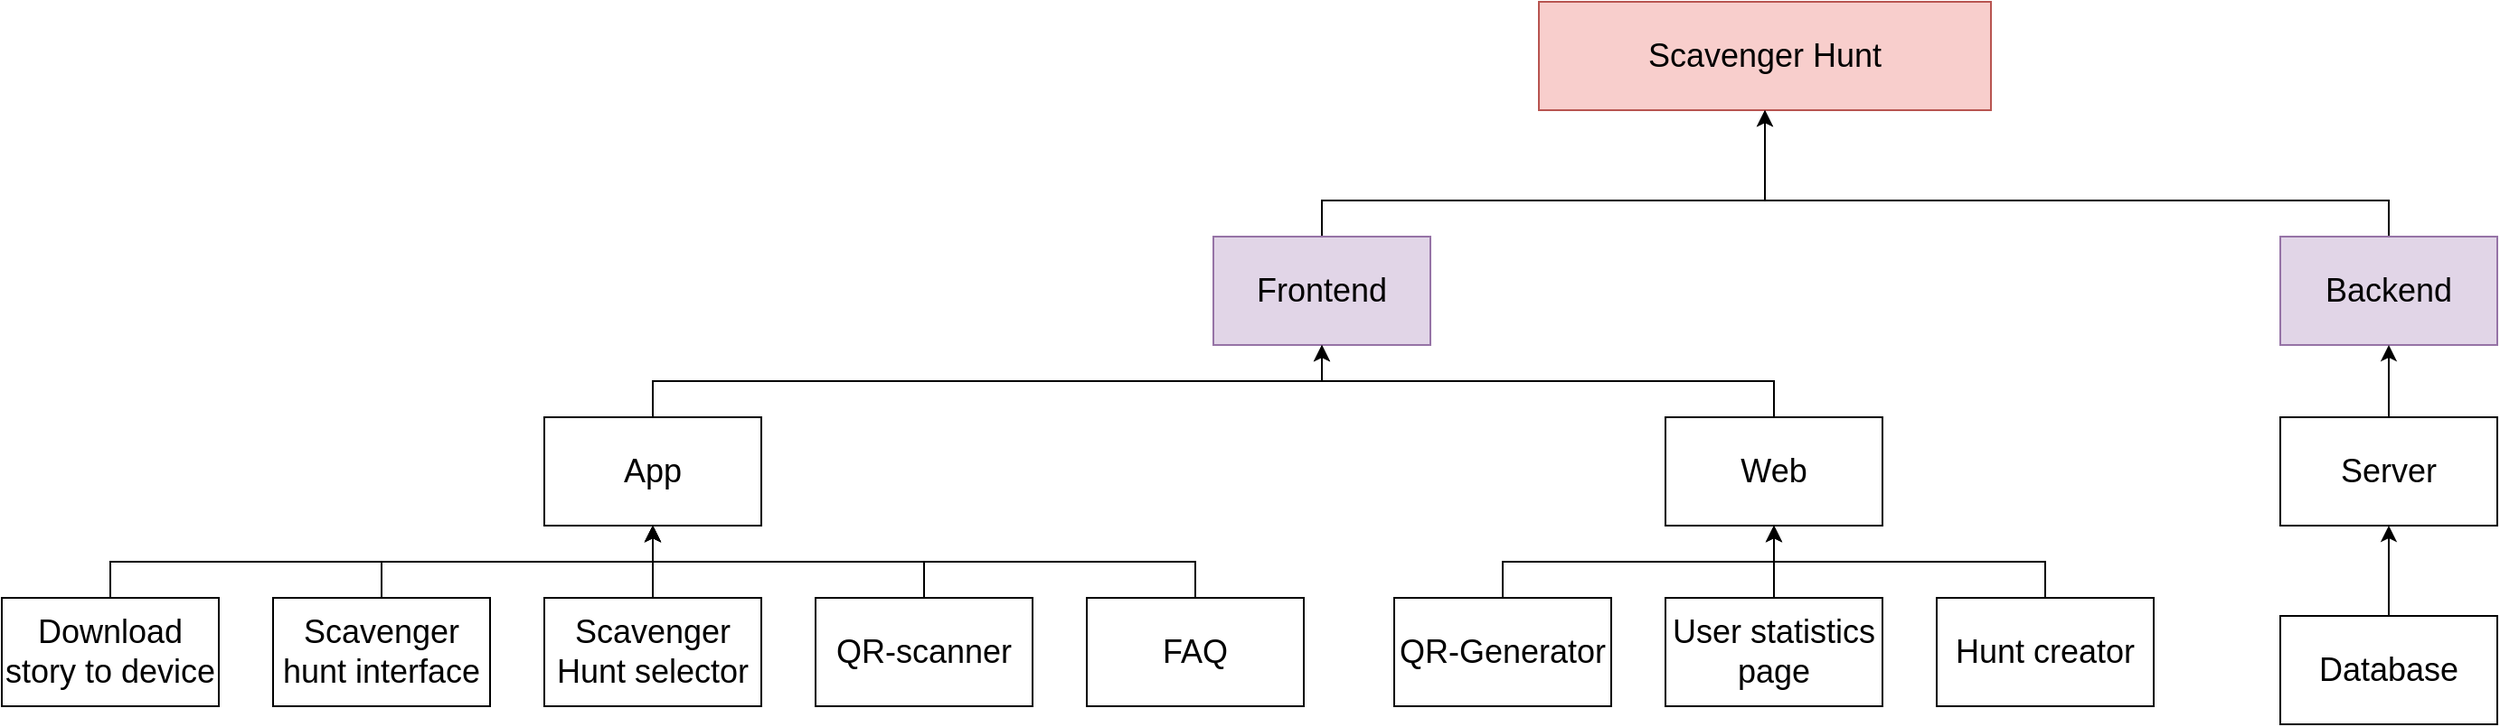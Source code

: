 <mxfile version="13.10.8" type="device"><diagram id="e2gPBA9pf5CNbDQp8Yqg" name="Page-1"><mxGraphModel dx="2523" dy="912" grid="1" gridSize="10" guides="1" tooltips="1" connect="1" arrows="1" fold="1" page="1" pageScale="1" pageWidth="850" pageHeight="1100" math="0" shadow="0"><root><mxCell id="0"/><mxCell id="1" parent="0"/><mxCell id="RyW8QbhUu02K-kvSrOff-1" value="Scavenger Hunt" style="rounded=0;whiteSpace=wrap;html=1;fontSize=18;fillColor=#f8cecc;strokeColor=#b85450;" parent="1" vertex="1"><mxGeometry x="220" y="120" width="250" height="60" as="geometry"/></mxCell><mxCell id="RyW8QbhUu02K-kvSrOff-28" style="edgeStyle=orthogonalEdgeStyle;rounded=0;orthogonalLoop=1;jettySize=auto;html=1;entryX=0.5;entryY=1;entryDx=0;entryDy=0;fontSize=18;" parent="1" source="RyW8QbhUu02K-kvSrOff-2" target="RyW8QbhUu02K-kvSrOff-1" edge="1"><mxGeometry relative="1" as="geometry"><Array as="points"><mxPoint x="100" y="230"/><mxPoint x="345" y="230"/></Array></mxGeometry></mxCell><mxCell id="RyW8QbhUu02K-kvSrOff-2" value="Frontend" style="rounded=0;whiteSpace=wrap;html=1;fontSize=18;fillColor=#e1d5e7;strokeColor=#9673a6;" parent="1" vertex="1"><mxGeometry x="40" y="250" width="120" height="60" as="geometry"/></mxCell><mxCell id="_j6RPlkI33Gx4OMPgkOr-5" style="edgeStyle=orthogonalEdgeStyle;rounded=0;orthogonalLoop=1;jettySize=auto;html=1;fontSize=18;" edge="1" parent="1" source="RyW8QbhUu02K-kvSrOff-3" target="RyW8QbhUu02K-kvSrOff-1"><mxGeometry relative="1" as="geometry"><Array as="points"><mxPoint x="690" y="230"/><mxPoint x="345" y="230"/></Array></mxGeometry></mxCell><mxCell id="RyW8QbhUu02K-kvSrOff-3" value="&lt;div&gt;Backend&lt;/div&gt;" style="rounded=0;whiteSpace=wrap;html=1;fontSize=18;fillColor=#e1d5e7;strokeColor=#9673a6;" parent="1" vertex="1"><mxGeometry x="630" y="250" width="120" height="60" as="geometry"/></mxCell><mxCell id="_j6RPlkI33Gx4OMPgkOr-9" style="edgeStyle=orthogonalEdgeStyle;rounded=0;orthogonalLoop=1;jettySize=auto;html=1;fontSize=18;" edge="1" parent="1" source="RyW8QbhUu02K-kvSrOff-6" target="RyW8QbhUu02K-kvSrOff-9"><mxGeometry relative="1" as="geometry"/></mxCell><mxCell id="RyW8QbhUu02K-kvSrOff-6" value="Scavenger Hunt selector" style="rounded=0;whiteSpace=wrap;html=1;fontSize=18;" parent="1" vertex="1"><mxGeometry x="-330" y="450" width="120" height="60" as="geometry"/></mxCell><mxCell id="_j6RPlkI33Gx4OMPgkOr-13" style="edgeStyle=orthogonalEdgeStyle;rounded=0;orthogonalLoop=1;jettySize=auto;html=1;entryX=0.5;entryY=1;entryDx=0;entryDy=0;fontSize=18;" edge="1" parent="1" source="RyW8QbhUu02K-kvSrOff-7" target="RyW8QbhUu02K-kvSrOff-9"><mxGeometry relative="1" as="geometry"><Array as="points"><mxPoint x="-120" y="430"/><mxPoint x="-270" y="430"/></Array></mxGeometry></mxCell><mxCell id="RyW8QbhUu02K-kvSrOff-7" value="QR-scanner" style="rounded=0;whiteSpace=wrap;html=1;fontSize=18;" parent="1" vertex="1"><mxGeometry x="-180" y="450" width="120" height="60" as="geometry"/></mxCell><mxCell id="_j6RPlkI33Gx4OMPgkOr-14" style="edgeStyle=orthogonalEdgeStyle;rounded=0;orthogonalLoop=1;jettySize=auto;html=1;fontSize=18;" edge="1" parent="1" source="RyW8QbhUu02K-kvSrOff-8" target="RyW8QbhUu02K-kvSrOff-9"><mxGeometry relative="1" as="geometry"><Array as="points"><mxPoint x="30" y="430"/><mxPoint x="-270" y="430"/></Array></mxGeometry></mxCell><mxCell id="RyW8QbhUu02K-kvSrOff-8" value="FAQ" style="rounded=0;whiteSpace=wrap;html=1;fontSize=18;" parent="1" vertex="1"><mxGeometry x="-30" y="450" width="120" height="60" as="geometry"/></mxCell><mxCell id="RyW8QbhUu02K-kvSrOff-11" style="edgeStyle=orthogonalEdgeStyle;rounded=0;orthogonalLoop=1;jettySize=auto;html=1;fontSize=18;" parent="1" source="RyW8QbhUu02K-kvSrOff-9" target="RyW8QbhUu02K-kvSrOff-2" edge="1"><mxGeometry relative="1" as="geometry"><mxPoint x="-90" y="310" as="targetPoint"/><Array as="points"><mxPoint x="-270" y="330"/><mxPoint x="100" y="330"/></Array></mxGeometry></mxCell><mxCell id="RyW8QbhUu02K-kvSrOff-9" value="App" style="rounded=0;whiteSpace=wrap;html=1;fontSize=18;" parent="1" vertex="1"><mxGeometry x="-330" y="350" width="120" height="60" as="geometry"/></mxCell><mxCell id="RyW8QbhUu02K-kvSrOff-14" style="edgeStyle=orthogonalEdgeStyle;rounded=0;orthogonalLoop=1;jettySize=auto;html=1;entryX=0.5;entryY=1;entryDx=0;entryDy=0;fontSize=18;" parent="1" source="RyW8QbhUu02K-kvSrOff-10" target="RyW8QbhUu02K-kvSrOff-2" edge="1"><mxGeometry relative="1" as="geometry"><Array as="points"><mxPoint x="350" y="330"/><mxPoint x="100" y="330"/></Array></mxGeometry></mxCell><mxCell id="RyW8QbhUu02K-kvSrOff-10" value="Web" style="rounded=0;whiteSpace=wrap;html=1;fontSize=18;" parent="1" vertex="1"><mxGeometry x="290" y="350" width="120" height="60" as="geometry"/></mxCell><mxCell id="_j6RPlkI33Gx4OMPgkOr-8" style="edgeStyle=orthogonalEdgeStyle;rounded=0;orthogonalLoop=1;jettySize=auto;html=1;fontSize=18;" edge="1" parent="1" source="RyW8QbhUu02K-kvSrOff-12" target="RyW8QbhUu02K-kvSrOff-10"><mxGeometry relative="1" as="geometry"><Array as="points"><mxPoint x="500" y="430"/><mxPoint x="350" y="430"/></Array></mxGeometry></mxCell><mxCell id="RyW8QbhUu02K-kvSrOff-12" value="Hunt creator" style="rounded=0;whiteSpace=wrap;html=1;fontSize=18;" parent="1" vertex="1"><mxGeometry x="440" y="450" width="120" height="60" as="geometry"/></mxCell><mxCell id="_j6RPlkI33Gx4OMPgkOr-6" style="edgeStyle=orthogonalEdgeStyle;rounded=0;orthogonalLoop=1;jettySize=auto;html=1;fontSize=18;" edge="1" parent="1" source="RyW8QbhUu02K-kvSrOff-13" target="RyW8QbhUu02K-kvSrOff-10"><mxGeometry relative="1" as="geometry"/></mxCell><mxCell id="RyW8QbhUu02K-kvSrOff-13" value="User statistics page" style="rounded=0;whiteSpace=wrap;html=1;fontSize=18;" parent="1" vertex="1"><mxGeometry x="290" y="450" width="120" height="60" as="geometry"/></mxCell><mxCell id="_j6RPlkI33Gx4OMPgkOr-10" style="edgeStyle=orthogonalEdgeStyle;rounded=0;orthogonalLoop=1;jettySize=auto;html=1;fontSize=18;" edge="1" parent="1" source="RyW8QbhUu02K-kvSrOff-18" target="RyW8QbhUu02K-kvSrOff-9"><mxGeometry relative="1" as="geometry"><Array as="points"><mxPoint x="-420" y="430"/><mxPoint x="-270" y="430"/></Array></mxGeometry></mxCell><mxCell id="RyW8QbhUu02K-kvSrOff-18" value="Scavenger hunt interface" style="rounded=0;whiteSpace=wrap;html=1;fontSize=18;" parent="1" vertex="1"><mxGeometry x="-480" y="450" width="120" height="60" as="geometry"/></mxCell><mxCell id="RyW8QbhUu02K-kvSrOff-24" style="edgeStyle=orthogonalEdgeStyle;rounded=0;orthogonalLoop=1;jettySize=auto;html=1;fontSize=18;" parent="1" source="RyW8QbhUu02K-kvSrOff-23" target="RyW8QbhUu02K-kvSrOff-3" edge="1"><mxGeometry relative="1" as="geometry"/></mxCell><mxCell id="RyW8QbhUu02K-kvSrOff-23" value="Server" style="rounded=0;whiteSpace=wrap;html=1;fontSize=18;" parent="1" vertex="1"><mxGeometry x="630" y="350" width="120" height="60" as="geometry"/></mxCell><mxCell id="RyW8QbhUu02K-kvSrOff-26" style="edgeStyle=orthogonalEdgeStyle;rounded=0;orthogonalLoop=1;jettySize=auto;html=1;fontSize=18;" parent="1" source="RyW8QbhUu02K-kvSrOff-25" target="RyW8QbhUu02K-kvSrOff-23" edge="1"><mxGeometry relative="1" as="geometry"/></mxCell><mxCell id="RyW8QbhUu02K-kvSrOff-25" value="Database" style="rounded=0;whiteSpace=wrap;html=1;fontSize=18;" parent="1" vertex="1"><mxGeometry x="630" y="460" width="120" height="60" as="geometry"/></mxCell><mxCell id="_j6RPlkI33Gx4OMPgkOr-7" style="edgeStyle=orthogonalEdgeStyle;rounded=0;orthogonalLoop=1;jettySize=auto;html=1;entryX=0.5;entryY=1;entryDx=0;entryDy=0;fontSize=18;" edge="1" parent="1" source="_j6RPlkI33Gx4OMPgkOr-1" target="RyW8QbhUu02K-kvSrOff-10"><mxGeometry relative="1" as="geometry"><Array as="points"><mxPoint x="200" y="430"/><mxPoint x="350" y="430"/></Array></mxGeometry></mxCell><mxCell id="_j6RPlkI33Gx4OMPgkOr-1" value="QR-Generator" style="rounded=0;whiteSpace=wrap;html=1;fontSize=18;" vertex="1" parent="1"><mxGeometry x="140" y="450" width="120" height="60" as="geometry"/></mxCell><mxCell id="_j6RPlkI33Gx4OMPgkOr-12" style="edgeStyle=orthogonalEdgeStyle;rounded=0;orthogonalLoop=1;jettySize=auto;html=1;entryX=0.5;entryY=1;entryDx=0;entryDy=0;fontSize=18;" edge="1" parent="1" source="_j6RPlkI33Gx4OMPgkOr-3" target="RyW8QbhUu02K-kvSrOff-9"><mxGeometry relative="1" as="geometry"><Array as="points"><mxPoint x="-570" y="430"/><mxPoint x="-270" y="430"/></Array></mxGeometry></mxCell><mxCell id="_j6RPlkI33Gx4OMPgkOr-3" value="Download story to device" style="rounded=0;whiteSpace=wrap;html=1;fontSize=18;" vertex="1" parent="1"><mxGeometry x="-630" y="450" width="120" height="60" as="geometry"/></mxCell></root></mxGraphModel></diagram></mxfile>